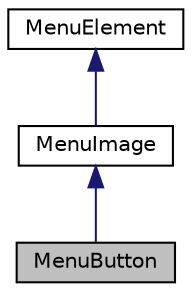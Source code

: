 digraph "MenuButton"
{
  edge [fontname="Helvetica",fontsize="10",labelfontname="Helvetica",labelfontsize="10"];
  node [fontname="Helvetica",fontsize="10",shape=record];
  Node1 [label="MenuButton",height=0.2,width=0.4,color="black", fillcolor="grey75", style="filled", fontcolor="black"];
  Node2 -> Node1 [dir="back",color="midnightblue",fontsize="10",style="solid",fontname="Helvetica"];
  Node2 [label="MenuImage",height=0.2,width=0.4,color="black", fillcolor="white", style="filled",URL="$classMenuImage.html"];
  Node3 -> Node2 [dir="back",color="midnightblue",fontsize="10",style="solid",fontname="Helvetica"];
  Node3 [label="MenuElement",height=0.2,width=0.4,color="black", fillcolor="white", style="filled",URL="$classMenuElement.html"];
}
